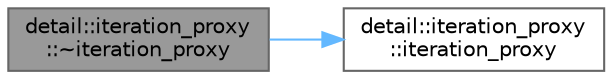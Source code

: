 digraph "detail::iteration_proxy::~iteration_proxy"
{
 // LATEX_PDF_SIZE
  bgcolor="transparent";
  edge [fontname=Helvetica,fontsize=10,labelfontname=Helvetica,labelfontsize=10];
  node [fontname=Helvetica,fontsize=10,shape=box,height=0.2,width=0.4];
  rankdir="LR";
  Node1 [id="Node000001",label="detail::iteration_proxy\l::~iteration_proxy",height=0.2,width=0.4,color="gray40", fillcolor="grey60", style="filled", fontcolor="black",tooltip=" "];
  Node1 -> Node2 [id="edge2_Node000001_Node000002",color="steelblue1",style="solid",tooltip=" "];
  Node2 [id="Node000002",label="detail::iteration_proxy\l::iteration_proxy",height=0.2,width=0.4,color="grey40", fillcolor="white", style="filled",URL="$classdetail_1_1iteration__proxy.html#a2ae95433141bc720121a20d4f462fb99",tooltip=" "];
}
